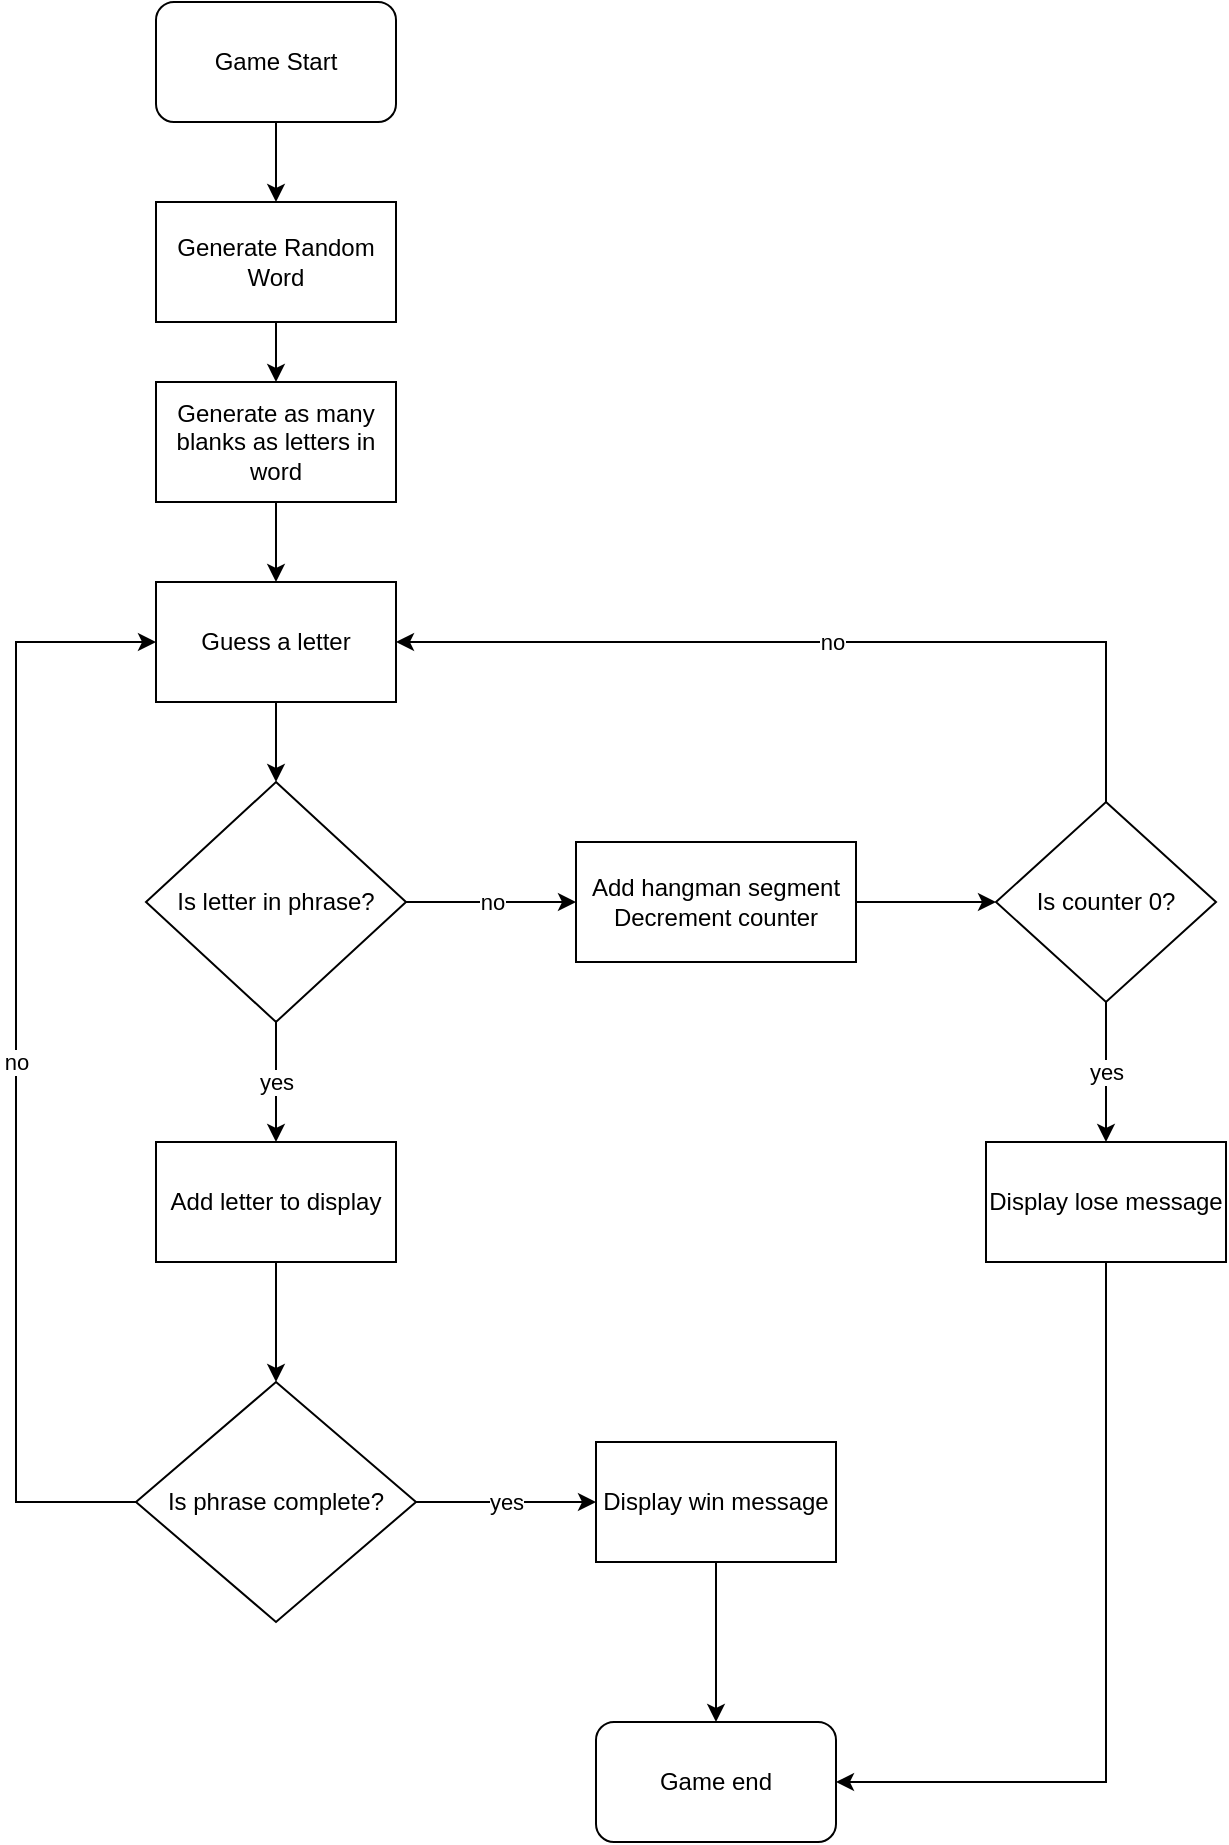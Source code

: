 <mxfile version="13.10.0" type="github">
  <diagram id="IJ5MMP5cxtqDz1lz1Sa4" name="Page-1">
    <mxGraphModel dx="1186" dy="674" grid="1" gridSize="10" guides="1" tooltips="1" connect="1" arrows="1" fold="1" page="1" pageScale="1" pageWidth="850" pageHeight="1100" math="0" shadow="0">
      <root>
        <mxCell id="0" />
        <mxCell id="1" parent="0" />
        <mxCell id="5MxBANNFP4OLtzNSeDSf-1" value="Game Start" style="rounded=1;whiteSpace=wrap;html=1;" vertex="1" parent="1">
          <mxGeometry x="193" y="60" width="120" height="60" as="geometry" />
        </mxCell>
        <mxCell id="5MxBANNFP4OLtzNSeDSf-2" value="Is letter in phrase?" style="rhombus;whiteSpace=wrap;html=1;" vertex="1" parent="1">
          <mxGeometry x="188" y="450" width="130" height="120" as="geometry" />
        </mxCell>
        <mxCell id="5MxBANNFP4OLtzNSeDSf-28" value="no" style="edgeStyle=orthogonalEdgeStyle;rounded=0;orthogonalLoop=1;jettySize=auto;html=1;exitX=0.5;exitY=0;exitDx=0;exitDy=0;entryX=1;entryY=0.5;entryDx=0;entryDy=0;" edge="1" parent="1" source="5MxBANNFP4OLtzNSeDSf-7" target="5MxBANNFP4OLtzNSeDSf-8">
          <mxGeometry relative="1" as="geometry" />
        </mxCell>
        <mxCell id="5MxBANNFP4OLtzNSeDSf-7" value="Is counter 0?" style="rhombus;whiteSpace=wrap;html=1;" vertex="1" parent="1">
          <mxGeometry x="613" y="460" width="110" height="100" as="geometry" />
        </mxCell>
        <mxCell id="5MxBANNFP4OLtzNSeDSf-8" value="Guess a letter" style="rounded=0;whiteSpace=wrap;html=1;" vertex="1" parent="1">
          <mxGeometry x="193" y="350" width="120" height="60" as="geometry" />
        </mxCell>
        <mxCell id="5MxBANNFP4OLtzNSeDSf-9" value="Add hangman segment&lt;br&gt;Decrement counter" style="rounded=0;whiteSpace=wrap;html=1;" vertex="1" parent="1">
          <mxGeometry x="403" y="480" width="140" height="60" as="geometry" />
        </mxCell>
        <mxCell id="5MxBANNFP4OLtzNSeDSf-10" value="Game end" style="rounded=1;whiteSpace=wrap;html=1;" vertex="1" parent="1">
          <mxGeometry x="413" y="920" width="120" height="60" as="geometry" />
        </mxCell>
        <mxCell id="5MxBANNFP4OLtzNSeDSf-26" style="edgeStyle=orthogonalEdgeStyle;rounded=0;orthogonalLoop=1;jettySize=auto;html=1;exitX=0.5;exitY=1;exitDx=0;exitDy=0;entryX=1;entryY=0.5;entryDx=0;entryDy=0;" edge="1" parent="1" source="5MxBANNFP4OLtzNSeDSf-11" target="5MxBANNFP4OLtzNSeDSf-10">
          <mxGeometry relative="1" as="geometry" />
        </mxCell>
        <mxCell id="5MxBANNFP4OLtzNSeDSf-11" value="Display lose message" style="rounded=0;whiteSpace=wrap;html=1;" vertex="1" parent="1">
          <mxGeometry x="608" y="630" width="120" height="60" as="geometry" />
        </mxCell>
        <mxCell id="5MxBANNFP4OLtzNSeDSf-12" value="Add letter to display" style="rounded=0;whiteSpace=wrap;html=1;" vertex="1" parent="1">
          <mxGeometry x="193" y="630" width="120" height="60" as="geometry" />
        </mxCell>
        <mxCell id="5MxBANNFP4OLtzNSeDSf-29" value="no" style="edgeStyle=orthogonalEdgeStyle;rounded=0;orthogonalLoop=1;jettySize=auto;html=1;exitX=0;exitY=0.5;exitDx=0;exitDy=0;entryX=0;entryY=0.5;entryDx=0;entryDy=0;" edge="1" parent="1" source="5MxBANNFP4OLtzNSeDSf-13" target="5MxBANNFP4OLtzNSeDSf-8">
          <mxGeometry relative="1" as="geometry">
            <mxPoint x="63" y="350" as="targetPoint" />
            <Array as="points">
              <mxPoint x="123" y="810" />
              <mxPoint x="123" y="380" />
            </Array>
          </mxGeometry>
        </mxCell>
        <mxCell id="5MxBANNFP4OLtzNSeDSf-13" value="Is phrase complete?" style="rhombus;whiteSpace=wrap;html=1;" vertex="1" parent="1">
          <mxGeometry x="183" y="750" width="140" height="120" as="geometry" />
        </mxCell>
        <mxCell id="5MxBANNFP4OLtzNSeDSf-14" value="Display win message" style="rounded=0;whiteSpace=wrap;html=1;" vertex="1" parent="1">
          <mxGeometry x="413" y="780" width="120" height="60" as="geometry" />
        </mxCell>
        <mxCell id="5MxBANNFP4OLtzNSeDSf-15" value="" style="endArrow=classic;html=1;exitX=0.5;exitY=1;exitDx=0;exitDy=0;entryX=0.5;entryY=0;entryDx=0;entryDy=0;" edge="1" parent="1" source="5MxBANNFP4OLtzNSeDSf-1" target="5MxBANNFP4OLtzNSeDSf-31">
          <mxGeometry width="50" height="50" relative="1" as="geometry">
            <mxPoint x="100" y="390" as="sourcePoint" />
            <mxPoint x="250" y="140" as="targetPoint" />
          </mxGeometry>
        </mxCell>
        <mxCell id="5MxBANNFP4OLtzNSeDSf-16" value="yes" style="endArrow=classic;html=1;exitX=0.5;exitY=1;exitDx=0;exitDy=0;entryX=0.5;entryY=0;entryDx=0;entryDy=0;" edge="1" parent="1" source="5MxBANNFP4OLtzNSeDSf-2" target="5MxBANNFP4OLtzNSeDSf-12">
          <mxGeometry width="50" height="50" relative="1" as="geometry">
            <mxPoint x="263" y="310" as="sourcePoint" />
            <mxPoint x="253" y="610" as="targetPoint" />
          </mxGeometry>
        </mxCell>
        <mxCell id="5MxBANNFP4OLtzNSeDSf-18" value="" style="endArrow=classic;html=1;exitX=0.5;exitY=1;exitDx=0;exitDy=0;entryX=0.5;entryY=0;entryDx=0;entryDy=0;" edge="1" parent="1" source="5MxBANNFP4OLtzNSeDSf-8" target="5MxBANNFP4OLtzNSeDSf-2">
          <mxGeometry width="50" height="50" relative="1" as="geometry">
            <mxPoint x="268" y="570" as="sourcePoint" />
            <mxPoint x="253" y="450" as="targetPoint" />
          </mxGeometry>
        </mxCell>
        <mxCell id="5MxBANNFP4OLtzNSeDSf-19" value="" style="endArrow=classic;html=1;exitX=0.5;exitY=1;exitDx=0;exitDy=0;entryX=0.5;entryY=0;entryDx=0;entryDy=0;" edge="1" parent="1" source="5MxBANNFP4OLtzNSeDSf-12" target="5MxBANNFP4OLtzNSeDSf-13">
          <mxGeometry width="50" height="50" relative="1" as="geometry">
            <mxPoint x="263" y="580" as="sourcePoint" />
            <mxPoint x="263" y="640" as="targetPoint" />
          </mxGeometry>
        </mxCell>
        <mxCell id="5MxBANNFP4OLtzNSeDSf-20" value="yes" style="endArrow=classic;html=1;exitX=1;exitY=0.5;exitDx=0;exitDy=0;entryX=0;entryY=0.5;entryDx=0;entryDy=0;" edge="1" parent="1" source="5MxBANNFP4OLtzNSeDSf-13" target="5MxBANNFP4OLtzNSeDSf-14">
          <mxGeometry width="50" height="50" relative="1" as="geometry">
            <mxPoint x="263" y="700" as="sourcePoint" />
            <mxPoint x="263" y="760" as="targetPoint" />
          </mxGeometry>
        </mxCell>
        <mxCell id="5MxBANNFP4OLtzNSeDSf-21" value="" style="endArrow=classic;html=1;exitX=0.5;exitY=1;exitDx=0;exitDy=0;entryX=0.5;entryY=0;entryDx=0;entryDy=0;" edge="1" parent="1" source="5MxBANNFP4OLtzNSeDSf-14" target="5MxBANNFP4OLtzNSeDSf-10">
          <mxGeometry width="50" height="50" relative="1" as="geometry">
            <mxPoint x="333" y="820" as="sourcePoint" />
            <mxPoint x="433" y="820" as="targetPoint" />
          </mxGeometry>
        </mxCell>
        <mxCell id="5MxBANNFP4OLtzNSeDSf-22" value="no" style="endArrow=classic;html=1;exitX=1;exitY=0.5;exitDx=0;exitDy=0;entryX=0;entryY=0.5;entryDx=0;entryDy=0;" edge="1" parent="1" source="5MxBANNFP4OLtzNSeDSf-2" target="5MxBANNFP4OLtzNSeDSf-9">
          <mxGeometry width="50" height="50" relative="1" as="geometry">
            <mxPoint x="263" y="310" as="sourcePoint" />
            <mxPoint x="263" y="360" as="targetPoint" />
            <Array as="points" />
          </mxGeometry>
        </mxCell>
        <mxCell id="5MxBANNFP4OLtzNSeDSf-23" value="" style="endArrow=classic;html=1;exitX=1;exitY=0.5;exitDx=0;exitDy=0;entryX=0;entryY=0.5;entryDx=0;entryDy=0;" edge="1" parent="1" source="5MxBANNFP4OLtzNSeDSf-9" target="5MxBANNFP4OLtzNSeDSf-7">
          <mxGeometry width="50" height="50" relative="1" as="geometry">
            <mxPoint x="323.06" y="510.04" as="sourcePoint" />
            <mxPoint x="423" y="510" as="targetPoint" />
          </mxGeometry>
        </mxCell>
        <mxCell id="5MxBANNFP4OLtzNSeDSf-24" value="yes" style="endArrow=classic;html=1;exitX=0.5;exitY=1;exitDx=0;exitDy=0;entryX=0.5;entryY=0;entryDx=0;entryDy=0;" edge="1" parent="1" source="5MxBANNFP4OLtzNSeDSf-7" target="5MxBANNFP4OLtzNSeDSf-11">
          <mxGeometry width="50" height="50" relative="1" as="geometry">
            <mxPoint x="553" y="520" as="sourcePoint" />
            <mxPoint x="623" y="520" as="targetPoint" />
          </mxGeometry>
        </mxCell>
        <mxCell id="5MxBANNFP4OLtzNSeDSf-31" value="Generate Random Word" style="rounded=0;whiteSpace=wrap;html=1;" vertex="1" parent="1">
          <mxGeometry x="193" y="160" width="120" height="60" as="geometry" />
        </mxCell>
        <mxCell id="5MxBANNFP4OLtzNSeDSf-32" value="Generate as many blanks as letters in word" style="rounded=0;whiteSpace=wrap;html=1;" vertex="1" parent="1">
          <mxGeometry x="193" y="250" width="120" height="60" as="geometry" />
        </mxCell>
        <mxCell id="5MxBANNFP4OLtzNSeDSf-34" value="" style="endArrow=classic;html=1;exitX=0.5;exitY=1;exitDx=0;exitDy=0;" edge="1" parent="1" source="5MxBANNFP4OLtzNSeDSf-31" target="5MxBANNFP4OLtzNSeDSf-32">
          <mxGeometry relative="1" as="geometry">
            <mxPoint x="390" y="270" as="sourcePoint" />
            <mxPoint x="490" y="270" as="targetPoint" />
          </mxGeometry>
        </mxCell>
        <mxCell id="5MxBANNFP4OLtzNSeDSf-37" value="" style="endArrow=classic;html=1;exitX=0.5;exitY=1;exitDx=0;exitDy=0;entryX=0.5;entryY=0;entryDx=0;entryDy=0;" edge="1" parent="1" source="5MxBANNFP4OLtzNSeDSf-32" target="5MxBANNFP4OLtzNSeDSf-8">
          <mxGeometry relative="1" as="geometry">
            <mxPoint x="270" y="220" as="sourcePoint" />
            <mxPoint x="271.5" y="250" as="targetPoint" />
          </mxGeometry>
        </mxCell>
      </root>
    </mxGraphModel>
  </diagram>
</mxfile>
